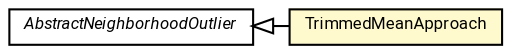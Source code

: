 #!/usr/local/bin/dot
#
# Class diagram 
# Generated by UMLGraph version R5_7_2-60-g0e99a6 (http://www.spinellis.gr/umlgraph/)
#

digraph G {
	graph [fontnames="svg"]
	edge [fontname="Roboto",fontsize=7,labelfontname="Roboto",labelfontsize=7,color="black"];
	node [fontname="Roboto",fontcolor="black",fontsize=8,shape=plaintext,margin=0,width=0,height=0];
	nodesep=0.15;
	ranksep=0.25;
	rankdir=LR;
	// de.lmu.ifi.dbs.elki.algorithm.outlier.spatial.AbstractNeighborhoodOutlier<O>
	c10374216 [label=<<table title="de.lmu.ifi.dbs.elki.algorithm.outlier.spatial.AbstractNeighborhoodOutlier" border="0" cellborder="1" cellspacing="0" cellpadding="2" href="AbstractNeighborhoodOutlier.html" target="_parent">
		<tr><td><table border="0" cellspacing="0" cellpadding="1">
		<tr><td align="center" balign="center"> <font face="Roboto"><i>AbstractNeighborhoodOutlier</i></font> </td></tr>
		</table></td></tr>
		</table>>, URL="AbstractNeighborhoodOutlier.html"];
	// de.lmu.ifi.dbs.elki.algorithm.outlier.spatial.TrimmedMeanApproach<N>
	c10374220 [label=<<table title="de.lmu.ifi.dbs.elki.algorithm.outlier.spatial.TrimmedMeanApproach" border="0" cellborder="1" cellspacing="0" cellpadding="2" bgcolor="lemonChiffon" href="TrimmedMeanApproach.html" target="_parent">
		<tr><td><table border="0" cellspacing="0" cellpadding="1">
		<tr><td align="center" balign="center"> <font face="Roboto">TrimmedMeanApproach</font> </td></tr>
		</table></td></tr>
		</table>>, URL="TrimmedMeanApproach.html"];
	// de.lmu.ifi.dbs.elki.algorithm.outlier.spatial.TrimmedMeanApproach<N> extends de.lmu.ifi.dbs.elki.algorithm.outlier.spatial.AbstractNeighborhoodOutlier<O>
	c10374216 -> c10374220 [arrowtail=empty,dir=back,weight=10];
}

